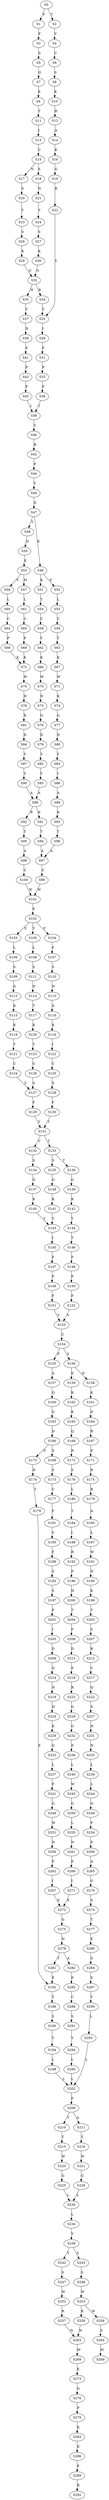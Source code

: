 strict digraph  {
	S0 -> S1 [ label = F ];
	S0 -> S2 [ label = T ];
	S1 -> S3 [ label = F ];
	S2 -> S4 [ label = V ];
	S3 -> S5 [ label = S ];
	S4 -> S6 [ label = C ];
	S5 -> S7 [ label = G ];
	S6 -> S8 [ label = S ];
	S7 -> S9 [ label = E ];
	S8 -> S10 [ label = K ];
	S9 -> S11 [ label = T ];
	S10 -> S12 [ label = H ];
	S11 -> S13 [ label = I ];
	S12 -> S14 [ label = A ];
	S13 -> S15 [ label = C ];
	S14 -> S16 [ label = K ];
	S15 -> S17 [ label = N ];
	S15 -> S18 [ label = S ];
	S16 -> S19 [ label = G ];
	S17 -> S20 [ label = S ];
	S18 -> S21 [ label = N ];
	S19 -> S22 [ label = R ];
	S20 -> S23 [ label = Y ];
	S21 -> S24 [ label = Y ];
	S22 -> S25 [ label = Y ];
	S23 -> S26 [ label = S ];
	S24 -> S27 [ label = S ];
	S25 -> S28 [ label = I ];
	S26 -> S29 [ label = K ];
	S27 -> S30 [ label = K ];
	S28 -> S31 [ label = F ];
	S29 -> S32 [ label = G ];
	S30 -> S32 [ label = G ];
	S31 -> S33 [ label = P ];
	S32 -> S34 [ label = R ];
	S32 -> S35 [ label = H ];
	S33 -> S36 [ label = F ];
	S34 -> S25 [ label = Y ];
	S35 -> S37 [ label = Y ];
	S36 -> S38 [ label = I ];
	S37 -> S39 [ label = N ];
	S38 -> S40 [ label = C ];
	S39 -> S41 [ label = F ];
	S40 -> S42 [ label = R ];
	S41 -> S43 [ label = P ];
	S42 -> S44 [ label = P ];
	S43 -> S45 [ label = F ];
	S44 -> S46 [ label = Y ];
	S45 -> S38 [ label = I ];
	S46 -> S47 [ label = D ];
	S47 -> S48 [ label = T ];
	S47 -> S49 [ label = E ];
	S48 -> S50 [ label = D ];
	S49 -> S51 [ label = K ];
	S49 -> S52 [ label = P ];
	S50 -> S53 [ label = E ];
	S51 -> S54 [ label = T ];
	S52 -> S55 [ label = L ];
	S53 -> S56 [ label = V ];
	S53 -> S57 [ label = M ];
	S54 -> S58 [ label = C ];
	S55 -> S59 [ label = C ];
	S56 -> S60 [ label = L ];
	S57 -> S61 [ label = L ];
	S58 -> S62 [ label = Y ];
	S59 -> S63 [ label = T ];
	S60 -> S64 [ label = C ];
	S61 -> S65 [ label = C ];
	S62 -> S66 [ label = K ];
	S63 -> S67 [ label = K ];
	S64 -> S68 [ label = P ];
	S65 -> S69 [ label = P ];
	S66 -> S70 [ label = W ];
	S67 -> S71 [ label = W ];
	S68 -> S72 [ label = K ];
	S69 -> S72 [ label = K ];
	S70 -> S73 [ label = N ];
	S71 -> S74 [ label = K ];
	S72 -> S75 [ label = W ];
	S73 -> S76 [ label = G ];
	S74 -> S77 [ label = G ];
	S75 -> S78 [ label = H ];
	S76 -> S79 [ label = D ];
	S77 -> S80 [ label = D ];
	S78 -> S81 [ label = R ];
	S79 -> S82 [ label = Y ];
	S80 -> S83 [ label = Y ];
	S81 -> S84 [ label = D ];
	S82 -> S85 [ label = V ];
	S83 -> S86 [ label = I ];
	S84 -> S87 [ label = Y ];
	S85 -> S88 [ label = A ];
	S86 -> S89 [ label = A ];
	S87 -> S90 [ label = V ];
	S88 -> S91 [ label = K ];
	S88 -> S92 [ label = R ];
	S89 -> S93 [ label = K ];
	S90 -> S88 [ label = A ];
	S91 -> S94 [ label = T ];
	S92 -> S95 [ label = T ];
	S93 -> S96 [ label = T ];
	S94 -> S97 [ label = A ];
	S95 -> S98 [ label = A ];
	S96 -> S97 [ label = A ];
	S97 -> S99 [ label = C ];
	S98 -> S100 [ label = C ];
	S99 -> S101 [ label = W ];
	S100 -> S101 [ label = W ];
	S101 -> S102 [ label = P ];
	S102 -> S103 [ label = S ];
	S102 -> S104 [ label = F ];
	S102 -> S105 [ label = Y ];
	S103 -> S106 [ label = L ];
	S104 -> S107 [ label = F ];
	S105 -> S108 [ label = L ];
	S106 -> S109 [ label = S ];
	S107 -> S110 [ label = S ];
	S108 -> S111 [ label = S ];
	S109 -> S112 [ label = G ];
	S110 -> S113 [ label = N ];
	S111 -> S114 [ label = N ];
	S112 -> S115 [ label = K ];
	S113 -> S116 [ label = A ];
	S114 -> S117 [ label = T ];
	S115 -> S118 [ label = K ];
	S116 -> S119 [ label = K ];
	S117 -> S120 [ label = K ];
	S118 -> S121 [ label = T ];
	S119 -> S122 [ label = I ];
	S120 -> S123 [ label = T ];
	S121 -> S124 [ label = C ];
	S122 -> S125 [ label = C ];
	S123 -> S126 [ label = C ];
	S124 -> S127 [ label = S ];
	S125 -> S128 [ label = S ];
	S126 -> S127 [ label = S ];
	S127 -> S129 [ label = F ];
	S128 -> S130 [ label = F ];
	S129 -> S131 [ label = Y ];
	S130 -> S131 [ label = Y ];
	S131 -> S132 [ label = V ];
	S131 -> S133 [ label = T ];
	S132 -> S134 [ label = S ];
	S133 -> S135 [ label = S ];
	S133 -> S136 [ label = T ];
	S134 -> S137 [ label = G ];
	S135 -> S138 [ label = G ];
	S136 -> S139 [ label = G ];
	S137 -> S140 [ label = K ];
	S138 -> S141 [ label = K ];
	S139 -> S142 [ label = K ];
	S140 -> S143 [ label = Y ];
	S141 -> S143 [ label = Y ];
	S142 -> S144 [ label = Y ];
	S143 -> S145 [ label = I ];
	S144 -> S146 [ label = T ];
	S145 -> S147 [ label = F ];
	S146 -> S148 [ label = F ];
	S147 -> S149 [ label = P ];
	S148 -> S150 [ label = P ];
	S149 -> S151 [ label = F ];
	S150 -> S152 [ label = F ];
	S151 -> S153 [ label = V ];
	S152 -> S153 [ label = V ];
	S153 -> S154 [ label = C ];
	S154 -> S155 [ label = P ];
	S154 -> S156 [ label = S ];
	S155 -> S157 [ label = A ];
	S156 -> S158 [ label = D ];
	S156 -> S159 [ label = E ];
	S157 -> S160 [ label = Q ];
	S158 -> S161 [ label = K ];
	S159 -> S162 [ label = K ];
	S160 -> S163 [ label = G ];
	S161 -> S164 [ label = D ];
	S162 -> S165 [ label = K ];
	S163 -> S166 [ label = D ];
	S164 -> S167 [ label = R ];
	S165 -> S168 [ label = Q ];
	S166 -> S169 [ label = S ];
	S166 -> S170 [ label = G ];
	S167 -> S171 [ label = E ];
	S168 -> S172 [ label = R ];
	S169 -> S173 [ label = S ];
	S170 -> S174 [ label = N ];
	S171 -> S175 [ label = R ];
	S172 -> S176 [ label = S ];
	S173 -> S177 [ label = C ];
	S174 -> S178 [ label = T ];
	S175 -> S179 [ label = R ];
	S176 -> S180 [ label = L ];
	S177 -> S181 [ label = F ];
	S178 -> S182 [ label = E ];
	S179 -> S183 [ label = A ];
	S180 -> S184 [ label = T ];
	S181 -> S185 [ label = V ];
	S182 -> S186 [ label = Y ];
	S183 -> S187 [ label = L ];
	S184 -> S188 [ label = I ];
	S185 -> S189 [ label = F ];
	S186 -> S190 [ label = S ];
	S187 -> S191 [ label = W ];
	S188 -> S192 [ label = R ];
	S189 -> S193 [ label = S ];
	S190 -> S194 [ label = Y ];
	S191 -> S195 [ label = N ];
	S192 -> S196 [ label = P ];
	S193 -> S197 [ label = S ];
	S194 -> S198 [ label = L ];
	S195 -> S199 [ label = K ];
	S196 -> S200 [ label = H ];
	S197 -> S201 [ label = P ];
	S198 -> S202 [ label = L ];
	S199 -> S203 [ label = T ];
	S200 -> S204 [ label = T ];
	S201 -> S205 [ label = I ];
	S202 -> S206 [ label = F ];
	S203 -> S207 [ label = S ];
	S204 -> S208 [ label = F ];
	S205 -> S209 [ label = D ];
	S206 -> S210 [ label = T ];
	S206 -> S211 [ label = A ];
	S207 -> S212 [ label = R ];
	S208 -> S213 [ label = D ];
	S209 -> S214 [ label = Q ];
	S210 -> S215 [ label = T ];
	S211 -> S216 [ label = T ];
	S212 -> S217 [ label = V ];
	S213 -> S218 [ label = E ];
	S214 -> S219 [ label = N ];
	S215 -> S220 [ label = W ];
	S216 -> S221 [ label = W ];
	S217 -> S222 [ label = Q ];
	S218 -> S223 [ label = R ];
	S219 -> S224 [ label = H ];
	S220 -> S225 [ label = G ];
	S221 -> S226 [ label = G ];
	S222 -> S227 [ label = S ];
	S223 -> S228 [ label = G ];
	S224 -> S229 [ label = K ];
	S225 -> S230 [ label = L ];
	S226 -> S230 [ label = L ];
	S227 -> S231 [ label = N ];
	S228 -> S232 [ label = G ];
	S229 -> S233 [ label = G ];
	S230 -> S234 [ label = L ];
	S231 -> S235 [ label = N ];
	S232 -> S236 [ label = E ];
	S233 -> S237 [ label = L ];
	S234 -> S238 [ label = Y ];
	S235 -> S239 [ label = L ];
	S236 -> S240 [ label = L ];
	S237 -> S241 [ label = P ];
	S238 -> S242 [ label = T ];
	S238 -> S243 [ label = S ];
	S239 -> S244 [ label = L ];
	S240 -> S245 [ label = W ];
	S241 -> S246 [ label = G ];
	S242 -> S247 [ label = S ];
	S243 -> S248 [ label = S ];
	S244 -> S249 [ label = G ];
	S245 -> S250 [ label = G ];
	S246 -> S251 [ label = W ];
	S247 -> S252 [ label = W ];
	S248 -> S253 [ label = W ];
	S249 -> S254 [ label = P ];
	S250 -> S255 [ label = L ];
	S251 -> S256 [ label = N ];
	S252 -> S257 [ label = R ];
	S253 -> S258 [ label = W ];
	S253 -> S259 [ label = R ];
	S254 -> S260 [ label = P ];
	S255 -> S261 [ label = N ];
	S256 -> S262 [ label = P ];
	S257 -> S263 [ label = N ];
	S258 -> S264 [ label = S ];
	S259 -> S263 [ label = N ];
	S260 -> S265 [ label = A ];
	S261 -> S266 [ label = P ];
	S262 -> S267 [ label = I ];
	S263 -> S268 [ label = M ];
	S264 -> S269 [ label = M ];
	S265 -> S270 [ label = G ];
	S266 -> S271 [ label = I ];
	S267 -> S272 [ label = E ];
	S268 -> S273 [ label = E ];
	S270 -> S274 [ label = S ];
	S271 -> S272 [ label = E ];
	S272 -> S275 [ label = G ];
	S273 -> S276 [ label = G ];
	S274 -> S277 [ label = T ];
	S275 -> S278 [ label = N ];
	S276 -> S279 [ label = P ];
	S277 -> S280 [ label = E ];
	S278 -> S281 [ label = T ];
	S278 -> S282 [ label = A ];
	S279 -> S283 [ label = K ];
	S280 -> S284 [ label = S ];
	S281 -> S182 [ label = E ];
	S282 -> S285 [ label = E ];
	S283 -> S286 [ label = K ];
	S284 -> S287 [ label = S ];
	S285 -> S288 [ label = C ];
	S286 -> S289 [ label = E ];
	S287 -> S290 [ label = Y ];
	S288 -> S291 [ label = S ];
	S289 -> S292 [ label = R ];
	S290 -> S293 [ label = L ];
	S291 -> S294 [ label = Y ];
	S293 -> S202 [ label = L ];
	S294 -> S295 [ label = L ];
	S295 -> S202 [ label = L ];
}
